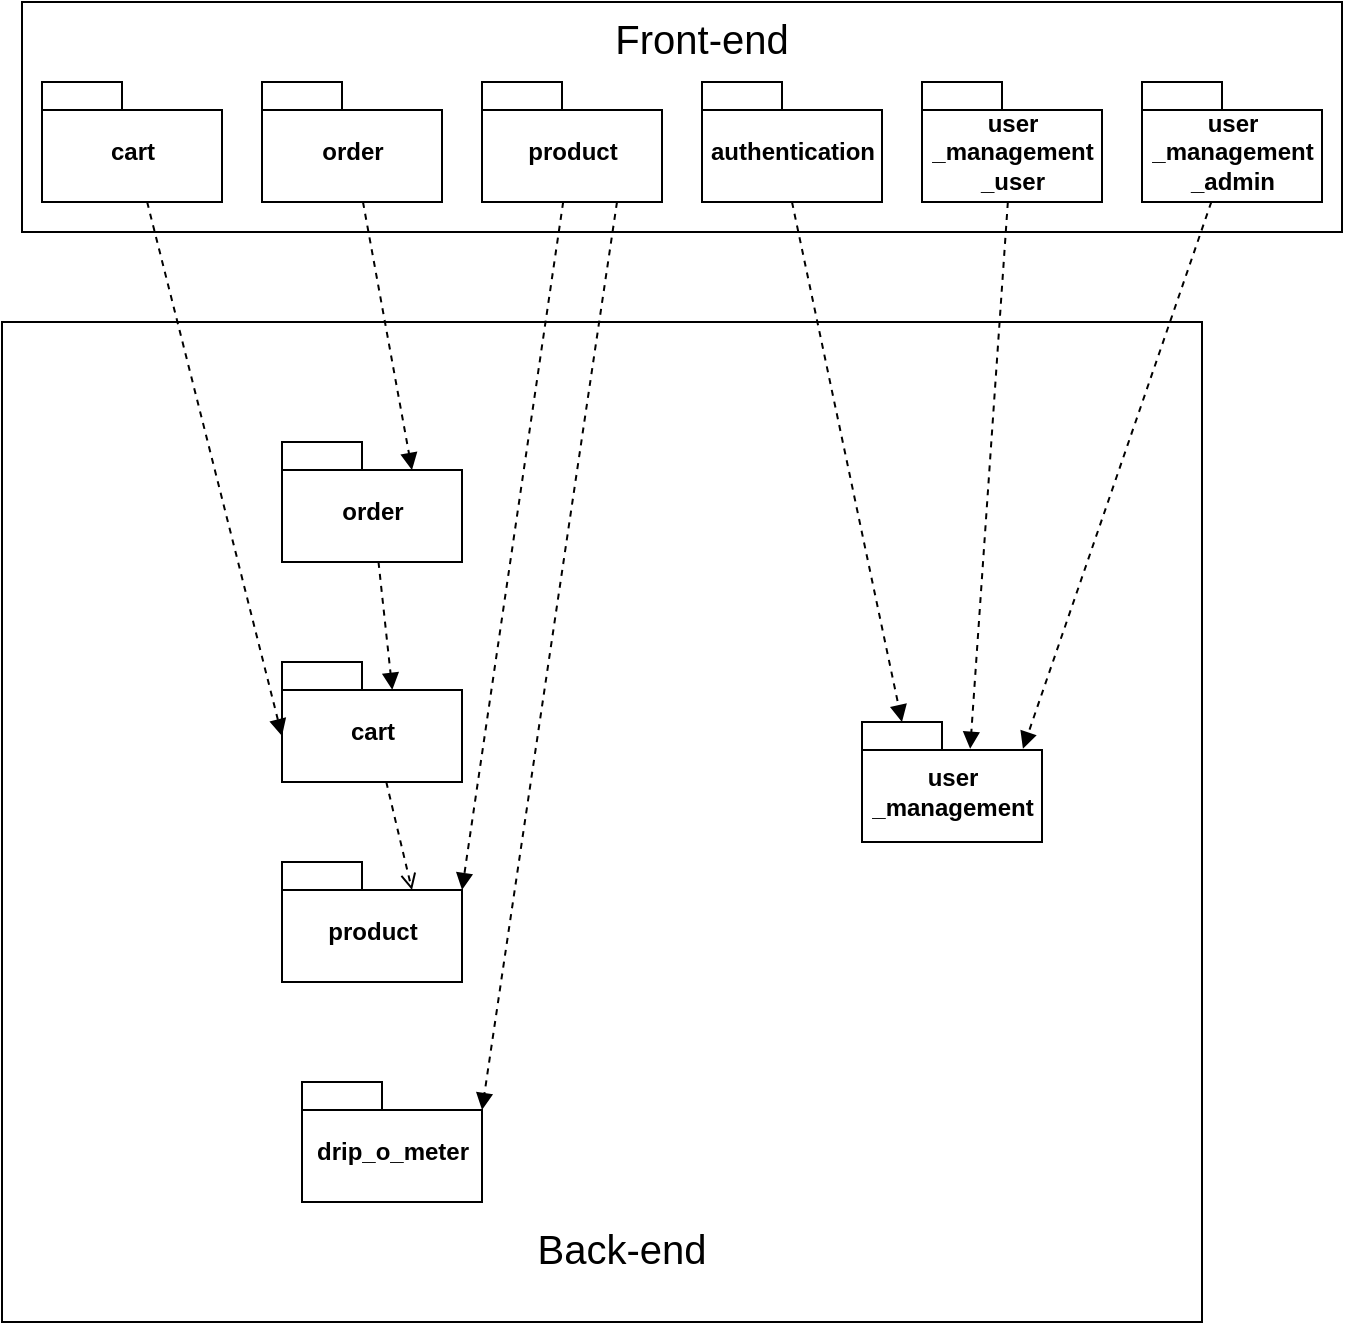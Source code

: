 <mxfile version="20.5.1" type="device"><diagram id="5csPeql12HRLFihUiGJ6" name="Page-1"><mxGraphModel dx="2272" dy="1821" grid="1" gridSize="10" guides="1" tooltips="1" connect="1" arrows="1" fold="1" page="1" pageScale="1" pageWidth="850" pageHeight="1100" math="0" shadow="0"><root><mxCell id="0"/><mxCell id="1" parent="0"/><mxCell id="bWhC-g1NGf6Viwk9j17N-20" value="Front-end" style="shape=Package;align=left;spacingLeft=20;align=center;verticalAlign=top;fontSize=20;gradientColor=none;fillColor=default;" parent="1" vertex="1"><mxGeometry x="-100" y="-350" width="660" height="115" as="geometry"/></mxCell><mxCell id="bWhC-g1NGf6Viwk9j17N-19" value="Back-end&#xA;" style="shape=package;align=left;spacingLeft=20;align=center;verticalAlign=bottom;fontSize=20;" parent="1" vertex="1"><mxGeometry x="-110" y="-190" width="600" height="500" as="geometry"/></mxCell><mxCell id="bWhC-g1NGf6Viwk9j17N-1" value="&lt;div&gt;user&lt;/div&gt;&lt;div&gt;_management&lt;/div&gt;" style="shape=folder;fontStyle=1;spacingTop=10;tabWidth=40;tabHeight=14;tabPosition=left;html=1;" parent="1" vertex="1"><mxGeometry x="320" y="10" width="90" height="60" as="geometry"/></mxCell><mxCell id="bWhC-g1NGf6Viwk9j17N-16" value="" style="edgeStyle=none;rounded=0;orthogonalLoop=1;jettySize=auto;html=1;dashed=1;startArrow=none;startFill=0;endArrow=open;endFill=0;entryX=0;entryY=0;entryDx=65;entryDy=14;entryPerimeter=0;" parent="1" source="bWhC-g1NGf6Viwk9j17N-2" target="CtvYK4sgism4k-KhIr-_-1" edge="1"><mxGeometry relative="1" as="geometry"><mxPoint y="104" as="targetPoint"/></mxGeometry></mxCell><mxCell id="bWhC-g1NGf6Viwk9j17N-2" value="cart" style="shape=folder;fontStyle=1;spacingTop=10;tabWidth=40;tabHeight=14;tabPosition=left;html=1;" parent="1" vertex="1"><mxGeometry x="30" y="-20" width="90" height="60" as="geometry"/></mxCell><mxCell id="bWhC-g1NGf6Viwk9j17N-5" value="drip_o_meter" style="shape=folder;fontStyle=1;spacingTop=10;tabWidth=40;tabHeight=14;tabPosition=left;html=1;" parent="1" vertex="1"><mxGeometry x="40" y="190" width="90" height="60" as="geometry"/></mxCell><mxCell id="bWhC-g1NGf6Viwk9j17N-15" value="" style="edgeStyle=none;rounded=0;orthogonalLoop=1;jettySize=auto;html=1;entryX=0.613;entryY=0.232;entryDx=0;entryDy=0;entryPerimeter=0;dashed=1;startArrow=none;startFill=0;endArrow=block;endFill=1;" parent="1" source="bWhC-g1NGf6Viwk9j17N-6" target="bWhC-g1NGf6Viwk9j17N-2" edge="1"><mxGeometry relative="1" as="geometry"/></mxCell><mxCell id="bWhC-g1NGf6Viwk9j17N-6" value="order" style="shape=folder;fontStyle=1;spacingTop=10;tabWidth=40;tabHeight=14;tabPosition=left;html=1;" parent="1" vertex="1"><mxGeometry x="30" y="-130" width="90" height="60" as="geometry"/></mxCell><mxCell id="bWhC-g1NGf6Viwk9j17N-10" value="" style="edgeStyle=none;rounded=0;orthogonalLoop=1;jettySize=auto;html=1;entryX=0;entryY=0;entryDx=90;entryDy=14;entryPerimeter=0;startArrow=none;startFill=0;dashed=1;endArrow=block;endFill=1;exitX=0.75;exitY=1;exitDx=0;exitDy=0;exitPerimeter=0;" parent="1" source="bWhC-g1NGf6Viwk9j17N-26" target="bWhC-g1NGf6Viwk9j17N-5" edge="1"><mxGeometry relative="1" as="geometry"><mxPoint x="152.5" y="150" as="sourcePoint"/></mxGeometry></mxCell><mxCell id="bWhC-g1NGf6Viwk9j17N-21" value="" style="edgeStyle=none;rounded=0;orthogonalLoop=1;jettySize=auto;html=1;entryX=0;entryY=0;entryDx=20;entryDy=0;dashed=1;fontSize=20;startArrow=none;startFill=0;endArrow=block;endFill=1;exitX=0.5;exitY=1;exitDx=0;exitDy=0;exitPerimeter=0;entryPerimeter=0;" parent="1" source="bWhC-g1NGf6Viwk9j17N-28" target="bWhC-g1NGf6Viwk9j17N-1" edge="1"><mxGeometry relative="1" as="geometry"/></mxCell><mxCell id="bWhC-g1NGf6Viwk9j17N-35" value="" style="edgeStyle=none;rounded=0;orthogonalLoop=1;jettySize=auto;html=1;entryX=0;entryY=0;entryDx=0;entryDy=37;entryPerimeter=0;dashed=1;fontSize=11;startArrow=none;startFill=0;endArrow=block;endFill=1;" parent="1" source="bWhC-g1NGf6Viwk9j17N-24" target="bWhC-g1NGf6Viwk9j17N-2" edge="1"><mxGeometry relative="1" as="geometry"/></mxCell><mxCell id="bWhC-g1NGf6Viwk9j17N-24" value="cart" style="shape=folder;fontStyle=1;spacingTop=10;tabWidth=40;tabHeight=14;tabPosition=left;html=1;" parent="1" vertex="1"><mxGeometry x="-90" y="-310" width="90" height="60" as="geometry"/></mxCell><mxCell id="bWhC-g1NGf6Viwk9j17N-31" value="" style="edgeStyle=none;rounded=0;orthogonalLoop=1;jettySize=auto;html=1;entryX=0.894;entryY=0.223;entryDx=0;entryDy=0;entryPerimeter=0;dashed=1;fontSize=14;startArrow=none;startFill=0;endArrow=block;endFill=1;" parent="1" source="bWhC-g1NGf6Viwk9j17N-25" target="bWhC-g1NGf6Viwk9j17N-1" edge="1"><mxGeometry x="0.029" y="-16" relative="1" as="geometry"><mxPoint as="offset"/></mxGeometry></mxCell><mxCell id="bWhC-g1NGf6Viwk9j17N-25" value="&lt;div&gt;user&lt;/div&gt;&lt;div&gt;_management&lt;/div&gt;&lt;div&gt;_admin&lt;/div&gt;" style="shape=folder;fontStyle=1;spacingTop=10;tabWidth=40;tabHeight=14;tabPosition=left;html=1;" parent="1" vertex="1"><mxGeometry x="460" y="-310" width="90" height="60" as="geometry"/></mxCell><mxCell id="bWhC-g1NGf6Viwk9j17N-32" value="" style="edgeStyle=none;rounded=0;orthogonalLoop=1;jettySize=auto;html=1;entryX=0;entryY=0;entryDx=90;entryDy=14;entryPerimeter=0;dashed=1;fontSize=14;startArrow=none;startFill=0;endArrow=block;endFill=1;" parent="1" source="bWhC-g1NGf6Viwk9j17N-26" target="CtvYK4sgism4k-KhIr-_-1" edge="1"><mxGeometry relative="1" as="geometry"><mxPoint x="185" y="104" as="targetPoint"/></mxGeometry></mxCell><mxCell id="bWhC-g1NGf6Viwk9j17N-26" value="product" style="shape=folder;fontStyle=1;spacingTop=10;tabWidth=40;tabHeight=14;tabPosition=left;html=1;" parent="1" vertex="1"><mxGeometry x="130" y="-310" width="90" height="60" as="geometry"/></mxCell><mxCell id="bWhC-g1NGf6Viwk9j17N-30" value="" style="edgeStyle=none;rounded=0;orthogonalLoop=1;jettySize=auto;html=1;entryX=0.601;entryY=0.223;entryDx=0;entryDy=0;entryPerimeter=0;dashed=1;fontSize=14;startArrow=none;startFill=0;endArrow=block;endFill=1;" parent="1" source="bWhC-g1NGf6Viwk9j17N-27" target="bWhC-g1NGf6Viwk9j17N-1" edge="1"><mxGeometry relative="1" as="geometry"/></mxCell><mxCell id="bWhC-g1NGf6Viwk9j17N-27" value="&lt;div&gt;user&lt;/div&gt;&lt;div&gt;_management&lt;/div&gt;&lt;div&gt;_user&lt;br&gt;&lt;/div&gt;" style="shape=folder;fontStyle=1;spacingTop=10;tabWidth=40;tabHeight=14;tabPosition=left;html=1;" parent="1" vertex="1"><mxGeometry x="350" y="-310" width="90" height="60" as="geometry"/></mxCell><mxCell id="bWhC-g1NGf6Viwk9j17N-28" value="authentication" style="shape=folder;fontStyle=1;spacingTop=10;tabWidth=40;tabHeight=14;tabPosition=left;html=1;" parent="1" vertex="1"><mxGeometry x="240" y="-310" width="90" height="60" as="geometry"/></mxCell><mxCell id="bWhC-g1NGf6Viwk9j17N-34" style="edgeStyle=none;rounded=0;orthogonalLoop=1;jettySize=auto;html=1;entryX=0;entryY=0;entryDx=65;entryDy=14;entryPerimeter=0;dashed=1;fontSize=14;startArrow=none;startFill=0;endArrow=block;endFill=1;" parent="1" source="bWhC-g1NGf6Viwk9j17N-29" target="bWhC-g1NGf6Viwk9j17N-6" edge="1"><mxGeometry relative="1" as="geometry"/></mxCell><mxCell id="bWhC-g1NGf6Viwk9j17N-29" value="&lt;div&gt;order&lt;/div&gt;" style="shape=folder;fontStyle=1;spacingTop=10;tabWidth=40;tabHeight=14;tabPosition=left;html=1;" parent="1" vertex="1"><mxGeometry x="20" y="-310" width="90" height="60" as="geometry"/></mxCell><mxCell id="CtvYK4sgism4k-KhIr-_-1" value="product" style="shape=folder;fontStyle=1;spacingTop=10;tabWidth=40;tabHeight=14;tabPosition=left;html=1;" vertex="1" parent="1"><mxGeometry x="30" y="80" width="90" height="60" as="geometry"/></mxCell></root></mxGraphModel></diagram></mxfile>